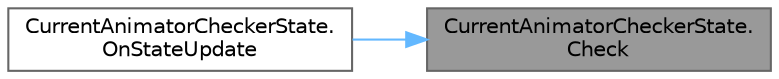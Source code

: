 digraph "CurrentAnimatorCheckerState.Check"
{
 // LATEX_PDF_SIZE
  bgcolor="transparent";
  edge [fontname=Helvetica,fontsize=10,labelfontname=Helvetica,labelfontsize=10];
  node [fontname=Helvetica,fontsize=10,shape=box,height=0.2,width=0.4];
  rankdir="RL";
  Node1 [id="Node000001",label="CurrentAnimatorCheckerState.\lCheck",height=0.2,width=0.4,color="gray40", fillcolor="grey60", style="filled", fontcolor="black",tooltip="アニメーションが指定のものであれば遷移する"];
  Node1 -> Node2 [id="edge1_Node000001_Node000002",dir="back",color="steelblue1",style="solid",tooltip=" "];
  Node2 [id="Node000002",label="CurrentAnimatorCheckerState.\lOnStateUpdate",height=0.2,width=0.4,color="grey40", fillcolor="white", style="filled",URL="$class_current_animator_checker_state.html#a250264fc7a95a103fee0634798f39e0f",tooltip=" "];
}
